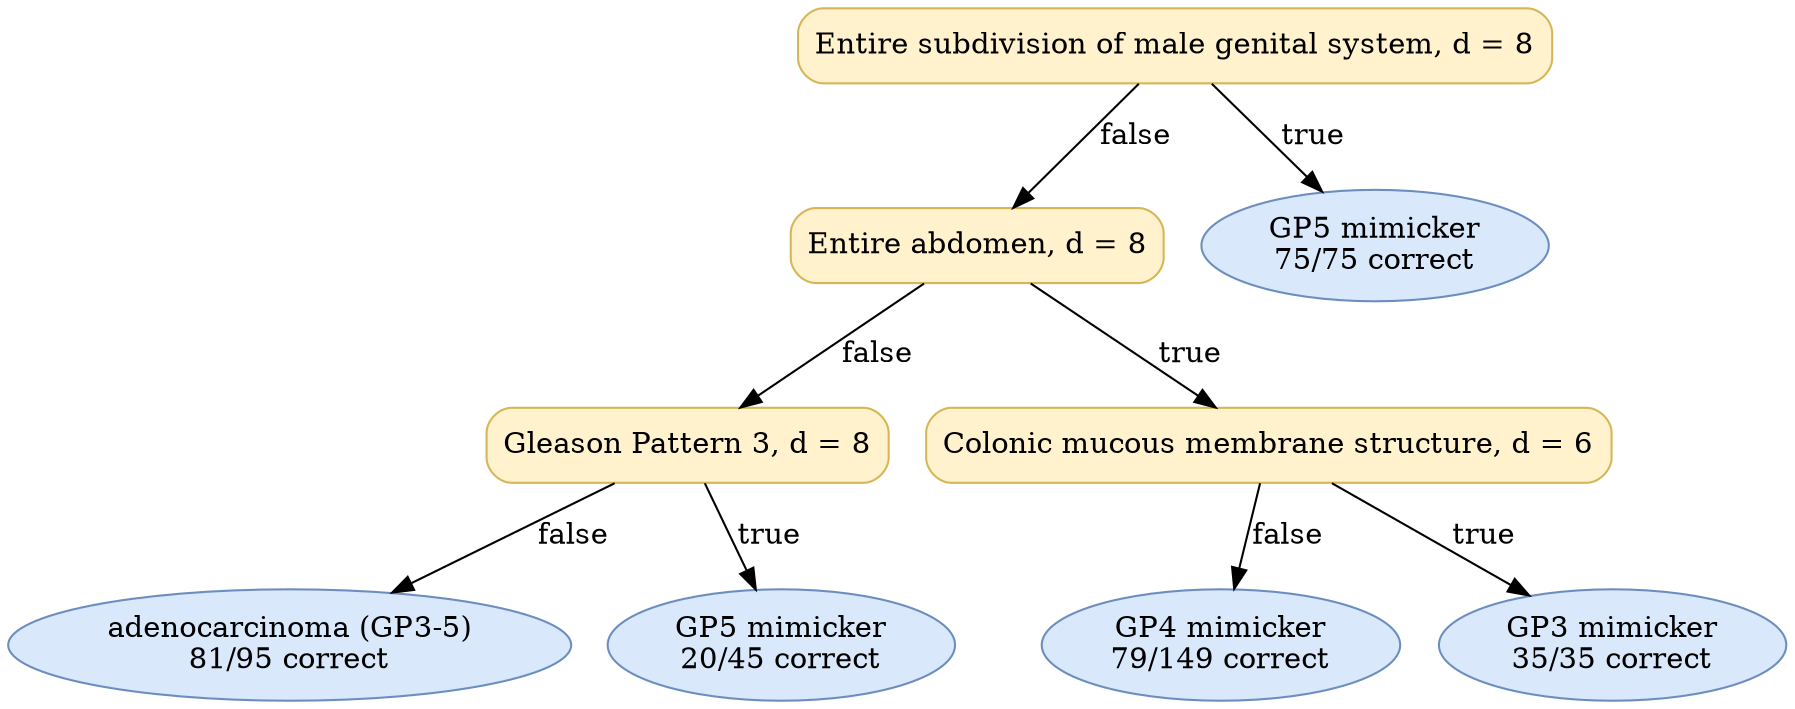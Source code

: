 digraph "DT" {
fontname="Times-Roman";
label="";
node [fontname="Times-Roman"];
Node1 [color="#D6B656", fillcolor="#FFF2CC", label="Entire subdivision of male genital system, d = 8", shape="box", style="rounded,filled"];
Node2 [color="#D6B656", fillcolor="#FFF2CC", label="Entire abdomen, d = 8", shape="box", style="rounded,filled"];
Node3 [color="#D6B656", fillcolor="#FFF2CC", label="Gleason Pattern 3, d = 8", shape="box", style="rounded,filled"];
Node4 [color="#6C8EBF", fillcolor="#DAE8FC", label=<adenocarcinoma (GP3-5)<br/>81/95 correct>, shape="ellipse", style="rounded,filled"];
Node5 [color="#6C8EBF", fillcolor="#DAE8FC", label=<GP5 mimicker<br/>20/45 correct>, shape="ellipse", style="rounded,filled"];
Node6 [color="#D6B656", fillcolor="#FFF2CC", label="Colonic mucous membrane structure, d = 6", shape="box", style="rounded,filled"];
Node7 [color="#6C8EBF", fillcolor="#DAE8FC", label=<GP4 mimicker<br/>79/149 correct>, shape="ellipse", style="rounded,filled"];
Node8 [color="#6C8EBF", fillcolor="#DAE8FC", label=<GP3 mimicker<br/>35/35 correct>, shape="ellipse", style="rounded,filled"];
Node9 [color="#6C8EBF", fillcolor="#DAE8FC", label=<GP5 mimicker<br/>75/75 correct>, shape="ellipse", style="rounded,filled"];
Node1 -> Node2  [key=0, label="false"];
Node1 -> Node9  [key=0, label="true"];
Node2 -> Node3  [key=0, label="false"];
Node2 -> Node6  [key=0, label="true"];
Node3 -> Node4  [key=0, label="false"];
Node3 -> Node5  [key=0, label="true"];
Node6 -> Node7  [key=0, label="false"];
Node6 -> Node8  [key=0, label="true"];
}
